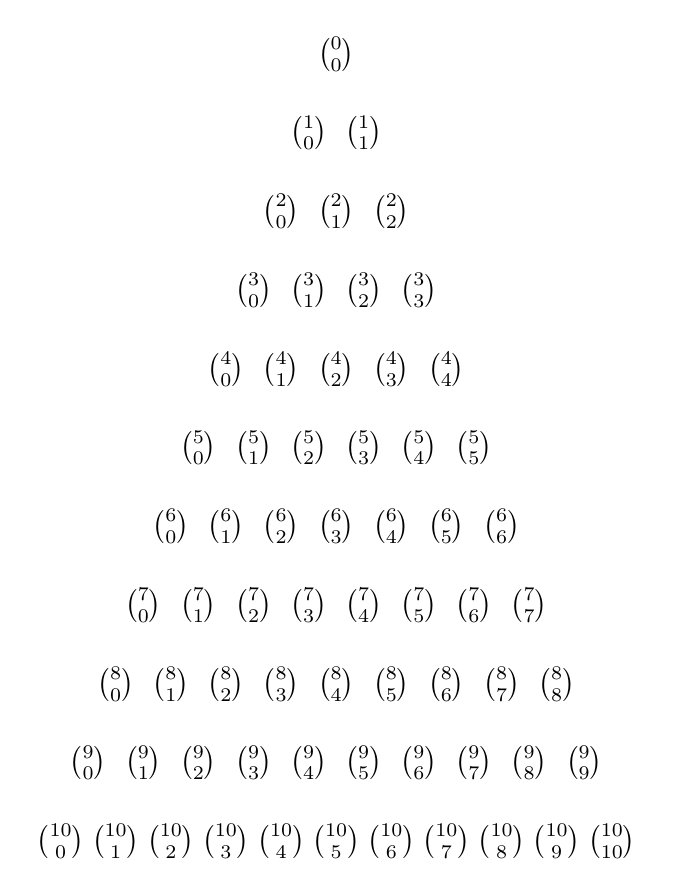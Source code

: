 \node at (0, 0) {$0 \choose 0$};
\node at (-0.35, -1) {$1 \choose 0$};
\node at (0.35, -1) {$1 \choose 1$};
\node at (-0.7, -2) {$2 \choose 0$};
\node at (0.0, -2) {$2 \choose 1$};
\node at (0.7, -2) {$2 \choose 2$};
\node at (-1.05, -3) {$3 \choose 0$};
\node at (-0.35, -3) {$3 \choose 1$};
\node at (0.35, -3) {$3 \choose 2$};
\node at (1.05, -3) {$3 \choose 3$};
\node at (-1.4, -4) {$4 \choose 0$};
\node at (-0.7, -4) {$4 \choose 1$};
\node at (0.0, -4) {$4 \choose 2$};
\node at (0.7, -4) {$4 \choose 3$};
\node at (1.4, -4) {$4 \choose 4$};
\node at (-1.75, -5) {$5 \choose 0$};
\node at (-1.05, -5) {$5 \choose 1$};
\node at (-0.35, -5) {$5 \choose 2$};
\node at (0.35, -5) {$5 \choose 3$};
\node at (1.05, -5) {$5 \choose 4$};
\node at (1.75, -5) {$5 \choose 5$};
\node at (-2.1, -6) {$6 \choose 0$};
\node at (-1.4, -6) {$6 \choose 1$};
\node at (-0.7, -6) {$6 \choose 2$};
\node at (-2.22e-16, -6) {$6 \choose 3$};
\node at (0.7, -6) {$6 \choose 4$};
\node at (1.4, -6) {$6 \choose 5$};
\node at (2.1, -6) {$6 \choose 6$};
\node at (-2.45, -7) {$7 \choose 0$};
\node at (-1.75, -7) {$7 \choose 1$};
\node at (-1.05, -7) {$7 \choose 2$};
\node at (-0.35, -7) {$7 \choose 3$};
\node at (0.35, -7) {$7 \choose 4$};
\node at (1.05, -7) {$7 \choose 5$};
\node at (1.75, -7) {$7 \choose 6$};
\node at (2.45, -7) {$7 \choose 7$};
\node at (-2.8, -8) {$8 \choose 0$};
\node at (-2.1, -8) {$8 \choose 1$};
\node at (-1.4, -8) {$8 \choose 2$};
\node at (-0.7, -8) {$8 \choose 3$};
\node at (-6.661e-16, -8) {$8 \choose 4$};
\node at (0.7, -8) {$8 \choose 5$};
\node at (1.4, -8) {$8 \choose 6$};
\node at (2.1, -8) {$8 \choose 7$};
\node at (2.8, -8) {$8 \choose 8$};
\node at (-3.15, -9) {$9 \choose 0$};
\node at (-2.45, -9) {$9 \choose 1$};
\node at (-1.75, -9) {$9 \choose 2$};
\node at (-1.05, -9) {$9 \choose 3$};
\node at (-0.35, -9) {$9 \choose 4$};
\node at (0.35, -9) {$9 \choose 5$};
\node at (1.05, -9) {$9 \choose 6$};
\node at (1.75, -9) {$9 \choose 7$};
\node at (2.45, -9) {$9 \choose 8$};
\node at (3.15, -9) {$9 \choose 9$};
\node at (-3.5, -10) {$10 \choose 0$};
\node at (-2.8, -10) {$10 \choose 1$};
\node at (-2.1, -10) {$10 \choose 2$};
\node at (-1.4, -10) {$10 \choose 3$};
\node at (-0.7, -10) {$10 \choose 4$};
\node at (-6.661e-16, -10) {$10 \choose 5$};
\node at (0.7, -10) {$10 \choose 6$};
\node at (1.4, -10) {$10 \choose 7$};
\node at (2.1, -10) {$10 \choose 8$};
\node at (2.8, -10) {$10 \choose 9$};
\node at (3.5, -10) {$10 \choose 10$};